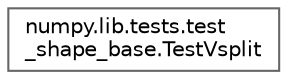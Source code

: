 digraph "Graphical Class Hierarchy"
{
 // LATEX_PDF_SIZE
  bgcolor="transparent";
  edge [fontname=Helvetica,fontsize=10,labelfontname=Helvetica,labelfontsize=10];
  node [fontname=Helvetica,fontsize=10,shape=box,height=0.2,width=0.4];
  rankdir="LR";
  Node0 [id="Node000000",label="numpy.lib.tests.test\l_shape_base.TestVsplit",height=0.2,width=0.4,color="grey40", fillcolor="white", style="filled",URL="$da/d51/classnumpy_1_1lib_1_1tests_1_1test__shape__base_1_1TestVsplit.html",tooltip=" "];
}
